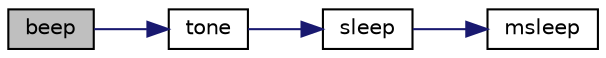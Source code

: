 digraph "beep"
{
  edge [fontname="Helvetica",fontsize="10",labelfontname="Helvetica",labelfontsize="10"];
  node [fontname="Helvetica",fontsize="10",shape=record];
  rankdir="LR";
  Node1 [label="beep",height=0.2,width=0.4,color="black", fillcolor="grey75", style="filled" fontcolor="black"];
  Node1 -> Node2 [color="midnightblue",fontsize="10",style="solid"];
  Node2 [label="tone",height=0.2,width=0.4,color="black", fillcolor="white", style="filled",URL="$base_2lib__ic_8c.html#aabe762cad0063d9271131f3cc306a0e8"];
  Node2 -> Node3 [color="midnightblue",fontsize="10",style="solid"];
  Node3 [label="sleep",height=0.2,width=0.4,color="black", fillcolor="white", style="filled",URL="$base_2lib__ic_8c.html#aa5113ec47ecf6d5c15614c9353cb9a08"];
  Node3 -> Node4 [color="midnightblue",fontsize="10",style="solid"];
  Node4 [label="msleep",height=0.2,width=0.4,color="black", fillcolor="white", style="filled",URL="$base_2lib__ic_8c.html#aa3650dfb953be0fa6fb4e6a625d3f777"];
}
